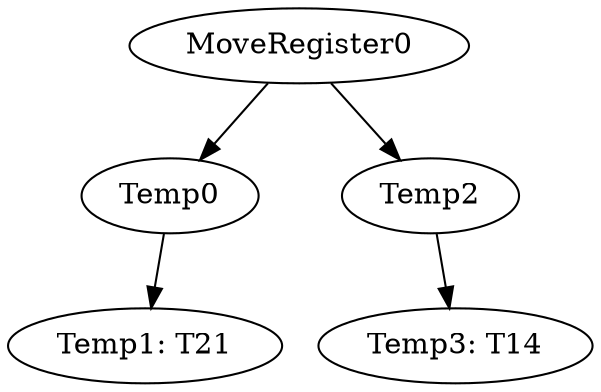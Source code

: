 digraph {
	ordering = out;
	MoveRegister0 -> Temp0;
	MoveRegister0 -> Temp2;
	Temp2 -> "Temp3: T14";
	Temp0 -> "Temp1: T21";
}

